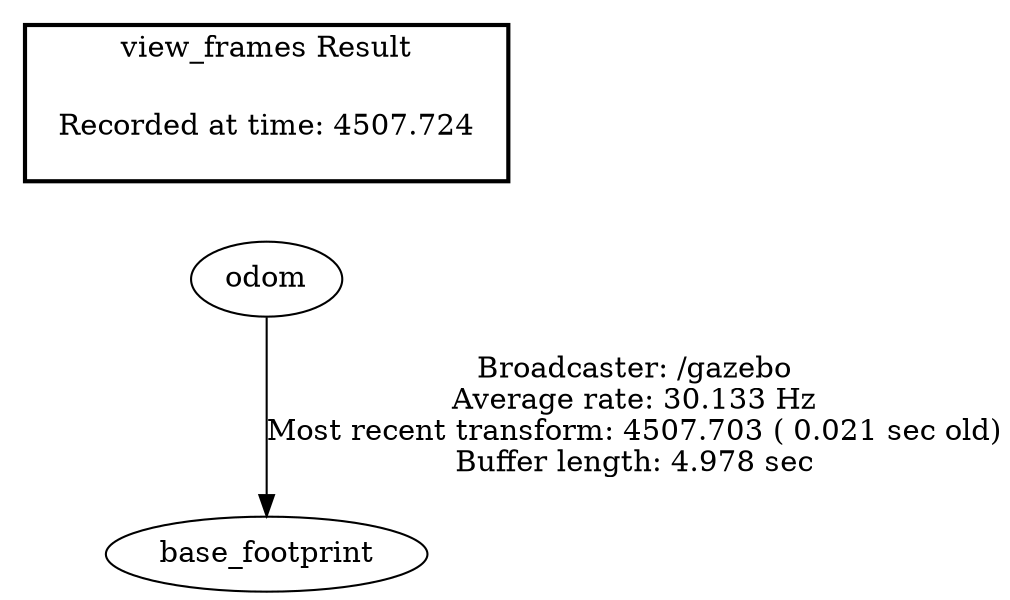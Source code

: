 digraph G {
"odom" -> "base_footprint"[label="Broadcaster: /gazebo\nAverage rate: 30.133 Hz\nMost recent transform: 4507.703 ( 0.021 sec old)\nBuffer length: 4.978 sec\n"];
edge [style=invis];
 subgraph cluster_legend { style=bold; color=black; label ="view_frames Result";
"Recorded at time: 4507.724"[ shape=plaintext ] ;
 }->"odom";
}